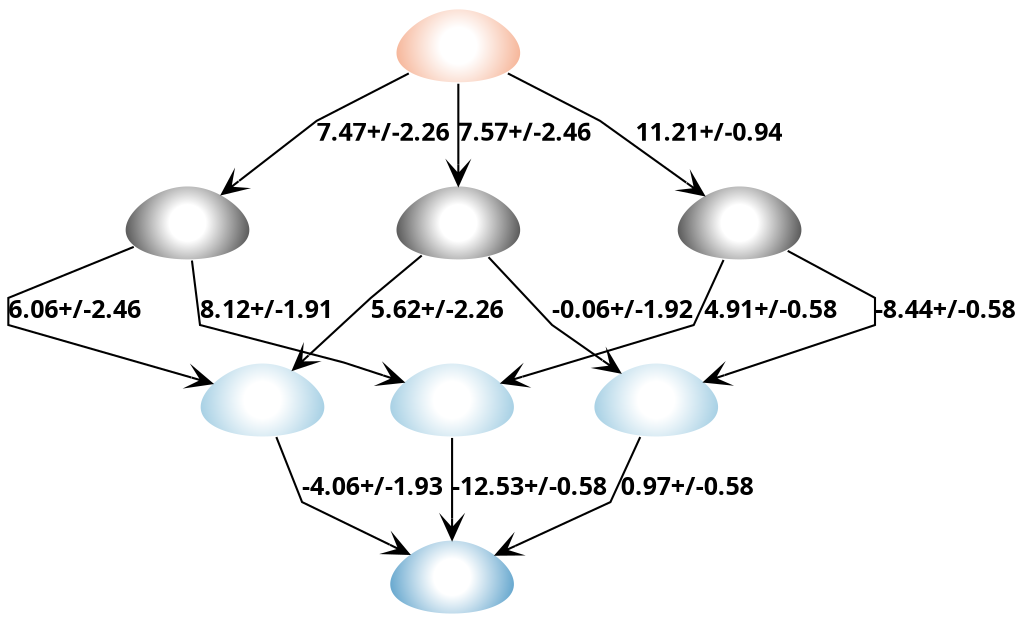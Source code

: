 strict digraph G {
	graph [bb="0,0,552,291",
		fontname="sans bold",
		splines=polyline
	];
	node [label="\N"];
	subgraph subgraph_0 {
		graph [label="Neutral charge",
			style=""
		];
		SM16_micro003		 [charge=0,
			color="#ffffff:#333333",
			fontcolor=black,
			fontname="sans bold",
			fontsize=12,
			height=0.5,
			image="Images\Microstates\SM16_micro003.svg",
			label="",
			labelloc=b,
			penwidth=1,
			pos="244,188",
			shape=egg,
			style=radial,
			width=0.79843];
		SM16_micro007		 [charge=0,
			color="#ffffff:#333333",
			fontcolor=black,
			fontname="sans bold",
			fontsize=12,
			height=0.5,
			image="Images\Microstates\SM16_micro007.svg",
			label="",
			labelloc=b,
			penwidth=1,
			pos="97,188",
			shape=egg,
			style=radial,
			width=0.79843];
		SM16_micro002		 [charge=0,
			color="#ffffff:#333333",
			fontcolor=black,
			fontname="sans bold",
			fontsize=12,
			height=0.5,
			image="Images\Microstates\SM16_micro002.svg",
			label="",
			labelloc=b,
			penwidth=1,
			pos="396,188",
			shape=egg,
			style=radial,
			width=0.79843];
	}
	subgraph subgraph_2 {
		graph [label="+2 charge",
			style=""
		];
		SM16_micro008		 [charge=2,
			color="#ffffff:#4393c3",
			fontcolor=black,
			fontname="sans bold",
			fontsize=12,
			height=0.5,
			image="Images\Microstates\SM16_micro008.svg",
			label="",
			labelloc=b,
			penwidth=1,
			pos="240,18",
			shape=egg,
			style=radial,
			width=0.79843];
	}
	subgraph "subgraph_-1" {
		graph [label="-1 charge",
			style=""
		];
		SM16_micro005		 [charge=-1,
			color="#ffffff:#f4a582",
			fontcolor=black,
			fontname="sans bold",
			fontsize=12,
			height=0.5,
			image="Images\Microstates\SM16_micro005.svg",
			label="",
			labelloc=b,
			penwidth=1,
			pos="244,273",
			shape=egg,
			style=radial,
			width=0.79843];
	}
	subgraph subgraph_1 {
		graph [label="+1 charge",
			style=""
		];
		SM16_micro001		 [charge=1,
			color="#ffffff:#92c5de",
			fontcolor=black,
			fontname="sans bold",
			fontsize=12,
			height=0.5,
			image="Images\Microstates\SM16_micro001.svg",
			label="",
			labelloc=b,
			penwidth=1,
			pos="137,103",
			shape=egg,
			style=radial,
			width=0.79843];
		SM16_micro004		 [charge=1,
			color="#ffffff:#92c5de",
			fontcolor=black,
			fontname="sans bold",
			fontsize=12,
			height=0.5,
			image="Images\Microstates\SM16_micro004.svg",
			label="",
			labelloc=b,
			penwidth=1,
			pos="240,103",
			shape=egg,
			style=radial,
			width=0.79843];
		SM16_micro006		 [charge=1,
			color="#ffffff:#92c5de",
			fontcolor=black,
			fontname="sans bold",
			fontsize=12,
			height=0.5,
			image="Images\Microstates\SM16_micro006.svg",
			label="",
			labelloc=b,
			penwidth=1,
			pos="351,103",
			shape=egg,
			style=radial,
			width=0.79843];
	}
	SM16_micro003 -> SM16_micro001	 [SEM=2.26,
		arrowhead=vee,
		fontname="sans bold",
		fontsize=12,
		label="5.62+/-2.26",
		lp="233.5,145.5",
		pKa=5.62,
		pos="e,152.81,116.86 225.03,173.17 211.61,163.38 196,152 196,152 196,152 177.01,136.55 160.58,123.18",
		splines=polyline];
	SM16_micro003 -> SM16_micro006	 [SEM=1.92,
		arrowhead=vee,
		fontname="sans bold",
		fontsize=12,
		label="-0.06+/-1.92",
		lp="334,145.5",
		pKa=-0.06,
		pos="e,332.65,115.27 259.82,171.81 274.47,157.75 294,139 294,139 294,139 309.08,129.74 323.73,120.75",
		splines=polyline];
	SM16_micro007 -> SM16_micro001	 [SEM=2.46,
		arrowhead=vee,
		fontname="sans bold",
		fontsize=12,
		label="6.06+/-2.46",
		lp="37.5,145.5",
		pKa=6.06,
		pos="e,112.82,110.18 71.006,177.62 42.273,167.25 0,152 0,152 0,152 0,139 0,139 0,139 62.458,123.04 103.03,112.68",
		splines=polyline];
	SM16_micro007 -> SM16_micro004	 [SEM=1.91,
		arrowhead=vee,
		fontname="sans bold",
		fontsize=12,
		label="8.12+/-1.91",
		lp="138.5,145.5",
		pKa=8.12,
		pos="e,215.8,110.33 98.422,169.94 99.571,156.15 101,139 101,139 101,139 175,121 175,121 175,121 190.3,117 206.06,112.88",
		splines=polyline];
	SM16_micro002 -> SM16_micro004	 [SEM=0.58,
		arrowhead=vee,
		fontname="sans bold",
		fontsize=12,
		label="4.91+/-0.58",
		lp="416.5,145.5",
		pKa=4.91,
		pos="e,263.96,110.26 388.31,170.21 381.96,156.37 374,139 374,139 374,139 313.49,123.2 273.8,112.83",
		splines=polyline];
	SM16_micro002 -> SM16_micro006	 [SEM=0.58,
		arrowhead=vee,
		fontname="sans bold",
		fontsize=12,
		label="-8.44+/-0.58",
		lp="512,145.5",
		pKa=-8.44,
		pos="e,374.62,110.83 420.05,175.93 442.31,165.67 472,152 472,152 472,152 472,139 472,139 472,139 420.06,123.98 384.24,113.61",
		splines=polyline];
	SM16_micro001 -> SM16_micro008	 [SEM=1.93,
		arrowhead=vee,
		fontname="sans bold",
		fontsize=12,
		label="-4.06+/-1.93",
		lp="196,60.5",
		pKa=-4.06,
		pos="e,218.8,27.832 143.65,85.212 149.12,71.37 156,54 156,54 156,54 185.29,41.795 209.28,31.8",
		splines=polyline];
	SM16_micro004 -> SM16_micro008	 [SEM=0.58,
		arrowhead=vee,
		fontname="sans bold",
		fontsize=12,
		label="-12.53+/-0.58",
		lp="284,60.5",
		pKa=-12.53,
		pos="e,240,36.176 240,84.802 240,73.674 240,58.945 240,46.244",
		splines=polyline];
	SM16_micro006 -> SM16_micro008	 [SEM=0.58,
		arrowhead=vee,
		fontname="sans bold",
		fontsize=12,
		label="0.97+/-0.58",
		lp="371.5,60.5",
		pKa=0.97,
		pos="e,262,27.652 343.31,85.212 336.96,71.37 329,54 329,54 329,54 297.04,41.432 271.43,31.359",
		splines=polyline];
	SM16_micro005 -> SM16_micro003	 [SEM=2.46,
		arrowhead=vee,
		fontname="sans bold",
		fontsize=12,
		label="7.57+/-2.46",
		lp="281.5,230.5",
		pKa=7.57,
		pos="e,244,206.18 244,254.8 244,243.67 244,228.94 244,216.24",
		splines=polyline];
	SM16_micro005 -> SM16_micro007	 [SEM=2.26,
		arrowhead=vee,
		fontname="sans bold",
		fontsize=12,
		label="7.47+/-2.26",
		lp="202.5,230.5",
		pKa=7.47,
		pos="e,114.16,201.11 219.44,261.12 196.25,250.84 165,237 165,237 165,237 141.71,220.56 122.39,206.92",
		splines=polyline];
	SM16_micro005 -> SM16_micro002	 [SEM=0.94,
		arrowhead=vee,
		fontname="sans bold",
		fontsize=12,
		label="11.21+/-0.94",
		lp="383,230.5",
		pKa=11.21,
		pos="e,378.33,200.62 268.56,261.12 291.75,250.84 323,237 323,237 323,237 348.82,220.02 369.75,206.26",
		splines=polyline];
}
